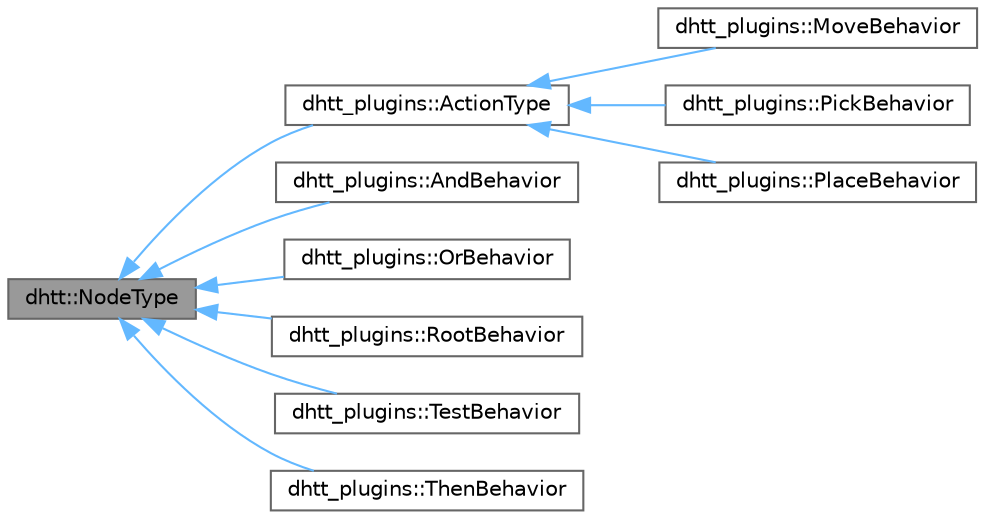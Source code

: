digraph "dhtt::NodeType"
{
 // LATEX_PDF_SIZE
  bgcolor="transparent";
  edge [fontname=Helvetica,fontsize=10,labelfontname=Helvetica,labelfontsize=10];
  node [fontname=Helvetica,fontsize=10,shape=box,height=0.2,width=0.4];
  rankdir="LR";
  Node1 [label="dhtt::NodeType",height=0.2,width=0.4,color="gray40", fillcolor="grey60", style="filled", fontcolor="black",tooltip="Base class describing the logic of the nodes."];
  Node1 -> Node2 [dir="back",color="steelblue1",style="solid"];
  Node2 [label="dhtt_plugins::ActionType",height=0.2,width=0.4,color="gray40", fillcolor="white", style="filled",URL="$classdhtt__plugins_1_1ActionType.html",tooltip="parent class of all behavior/action type nodes"];
  Node2 -> Node3 [dir="back",color="steelblue1",style="solid"];
  Node3 [label="dhtt_plugins::MoveBehavior",height=0.2,width=0.4,color="gray40", fillcolor="white", style="filled",URL="$classdhtt__plugins_1_1MoveBehavior.html",tooltip="Moves to a semantically specified location on a given map."];
  Node2 -> Node4 [dir="back",color="steelblue1",style="solid"];
  Node4 [label="dhtt_plugins::PickBehavior",height=0.2,width=0.4,color="gray40", fillcolor="white", style="filled",URL="$classdhtt__plugins_1_1PickBehavior.html",tooltip="Action behavior to pick up the first object detected in front of the robot at the current position."];
  Node2 -> Node5 [dir="back",color="steelblue1",style="solid"];
  Node5 [label="dhtt_plugins::PlaceBehavior",height=0.2,width=0.4,color="gray40", fillcolor="white", style="filled",URL="$classdhtt__plugins_1_1PlaceBehavior.html",tooltip="Place behavior implementation."];
  Node1 -> Node6 [dir="back",color="steelblue1",style="solid"];
  Node6 [label="dhtt_plugins::AndBehavior",height=0.2,width=0.4,color="gray40", fillcolor="white", style="filled",URL="$classdhtt__plugins_1_1AndBehavior.html",tooltip="Implementation of the AND node for dHTTs."];
  Node1 -> Node7 [dir="back",color="steelblue1",style="solid"];
  Node7 [label="dhtt_plugins::OrBehavior",height=0.2,width=0.4,color="gray40", fillcolor="white", style="filled",URL="$classdhtt__plugins_1_1OrBehavior.html",tooltip="Implementation of the OR node for dHTTs."];
  Node1 -> Node8 [dir="back",color="steelblue1",style="solid"];
  Node8 [label="dhtt_plugins::RootBehavior",height=0.2,width=0.4,color="gray40", fillcolor="white", style="filled",URL="$classdhtt__plugins_1_1RootBehavior.html",tooltip="implementation of the dHTT root node"];
  Node1 -> Node9 [dir="back",color="steelblue1",style="solid"];
  Node9 [label="dhtt_plugins::TestBehavior",height=0.2,width=0.4,color="gray40", fillcolor="white", style="filled",URL="$classdhtt__plugins_1_1TestBehavior.html",tooltip="A behavior which is just utilized for testing the functionality of the tree."];
  Node1 -> Node10 [dir="back",color="steelblue1",style="solid"];
  Node10 [label="dhtt_plugins::ThenBehavior",height=0.2,width=0.4,color="gray40", fillcolor="white", style="filled",URL="$classdhtt__plugins_1_1ThenBehavior.html",tooltip="Implementation of the THEN node for dHTTs."];
}
